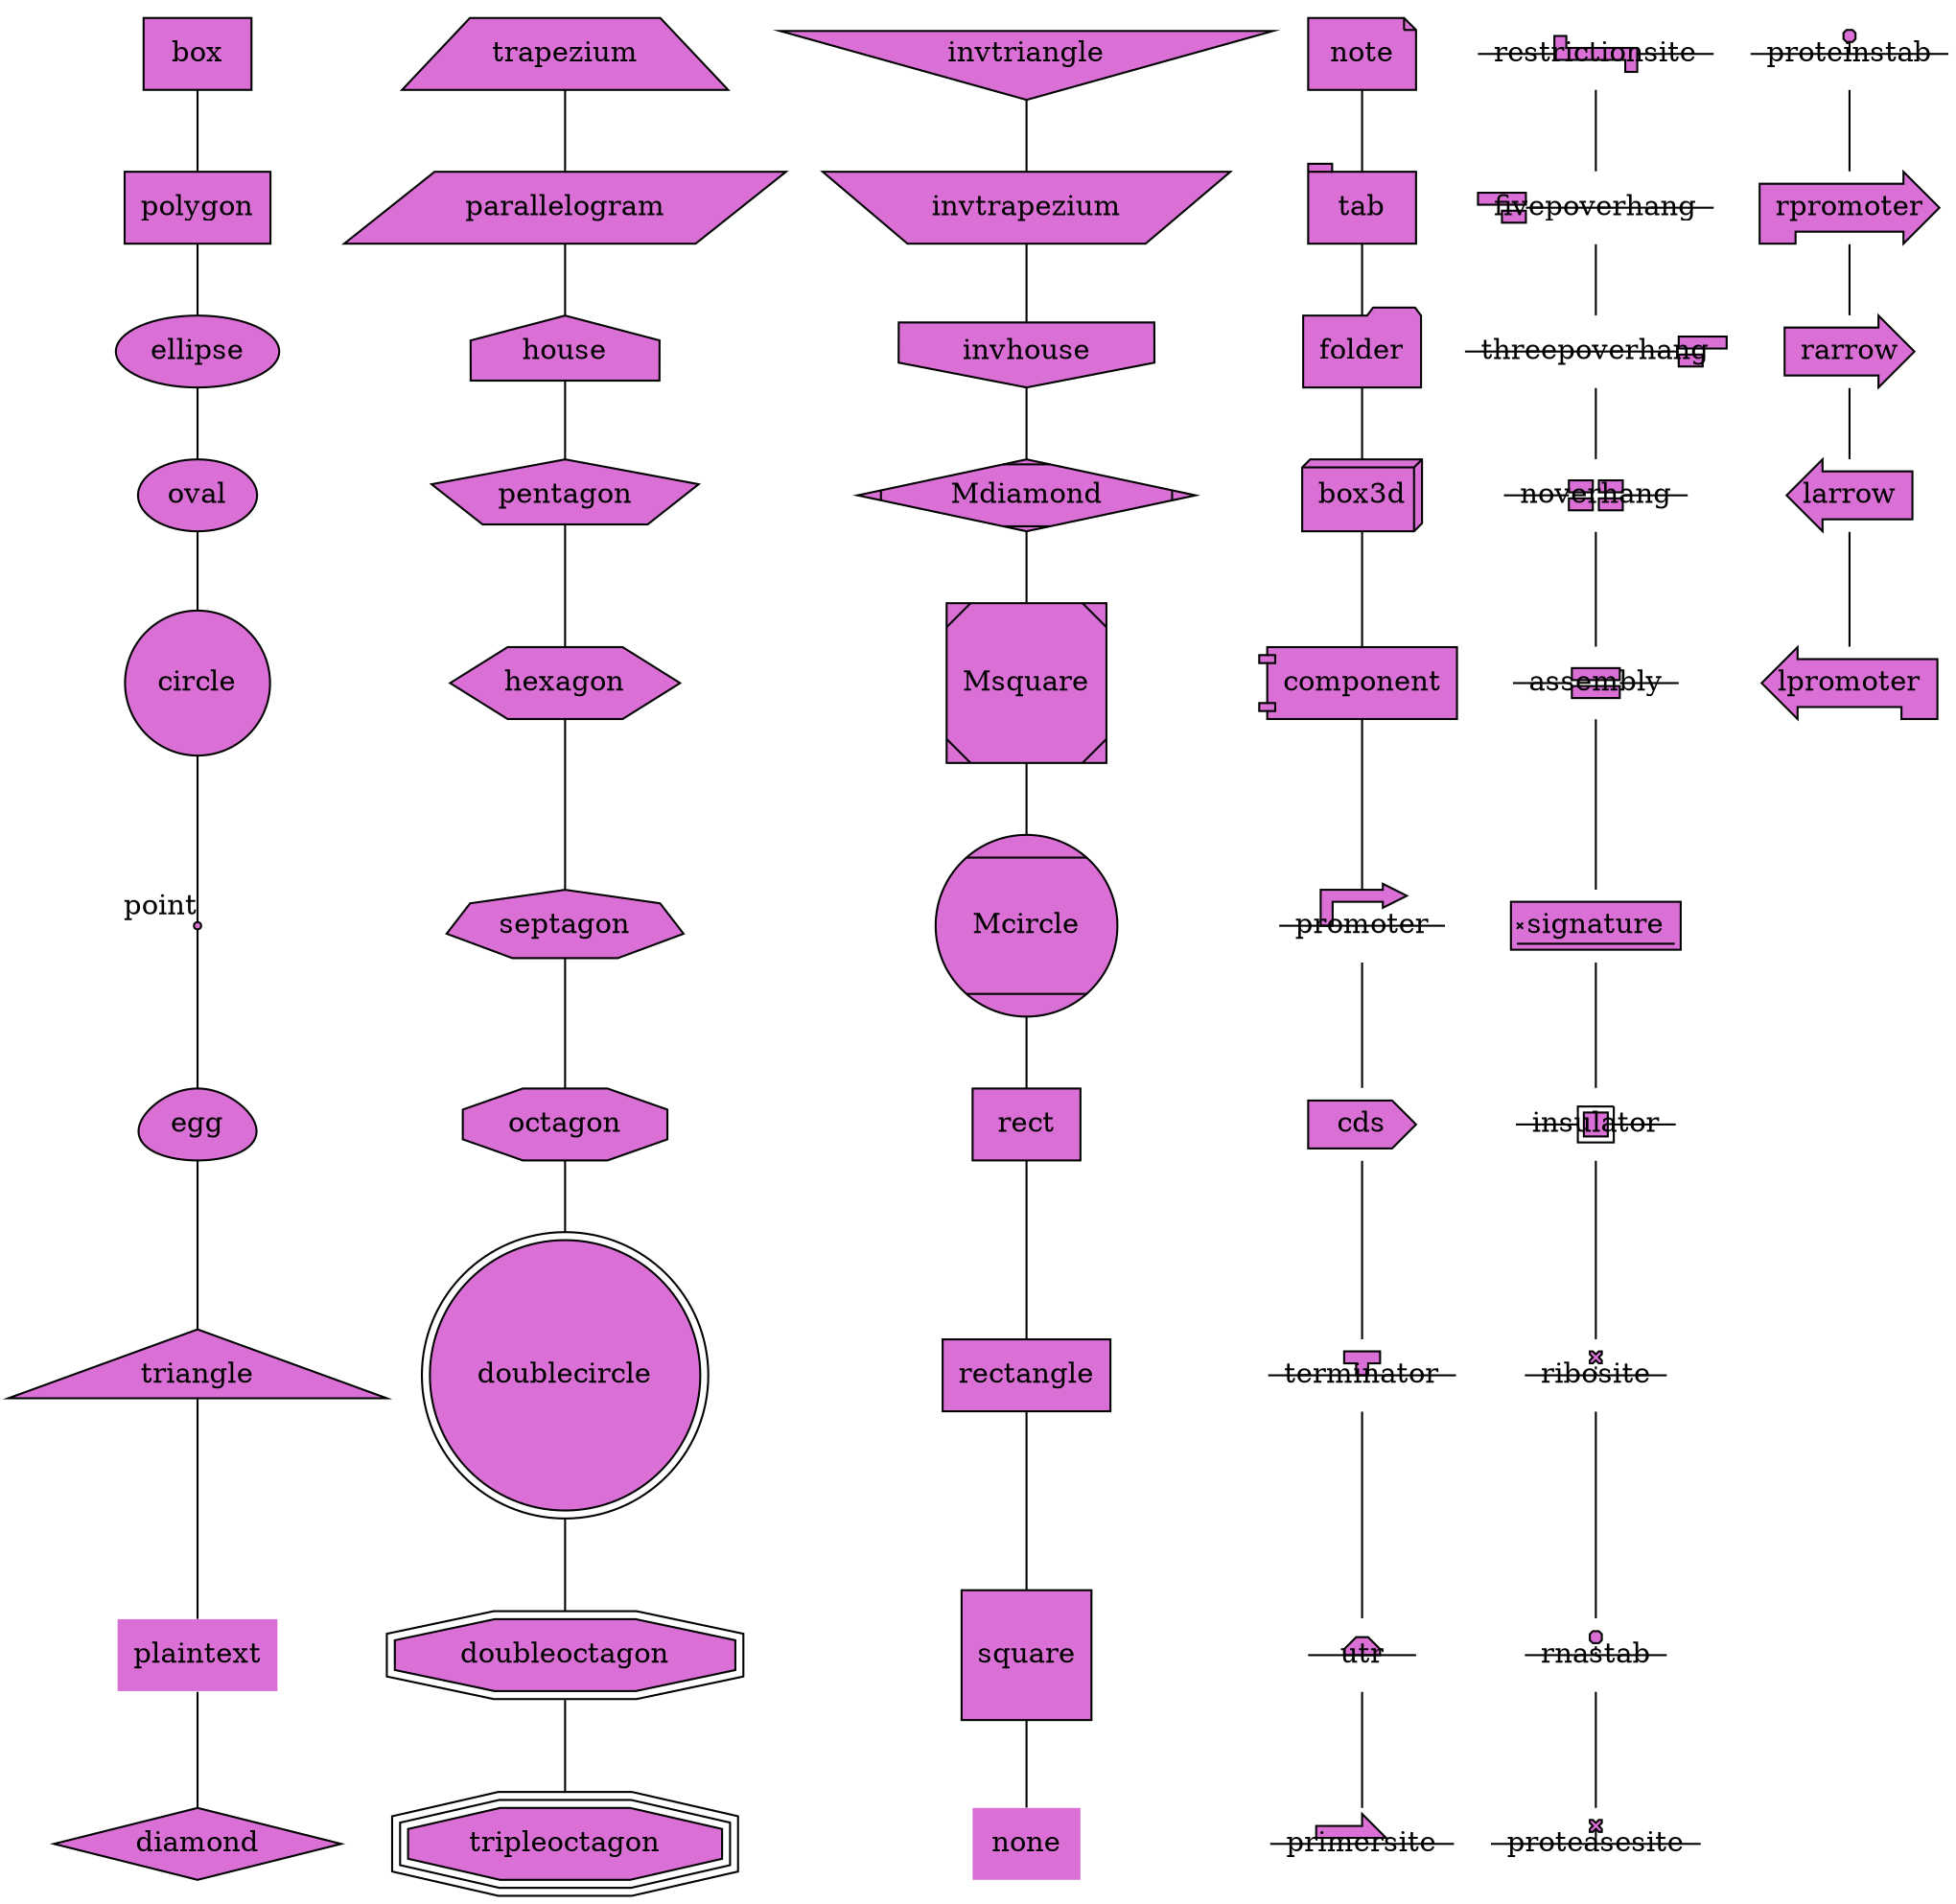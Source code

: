 digraph G {
  node[style="filled",fillcolor="orchid"];
  edge[arrowhead="none"];
  box[shape="box"];
  polygon[shape="polygon"];
  ellipse[shape="ellipse"];
  oval[shape="oval"];
  circle[shape="circle"];
  point[shape="point"];
  egg[shape="egg"];
  triangle[shape="triangle"];
  plaintext[shape="plaintext"];
  diamond[shape="diamond"];
  trapezium[shape="trapezium"];
  parallelogram[shape="parallelogram"];
  house[shape="house"];
  pentagon[shape="pentagon"];
  hexagon[shape="hexagon"];
  septagon[shape="septagon"];
  octagon[shape="octagon"];
  doublecircle[shape="doublecircle"];
  doubleoctagon[shape="doubleoctagon"];
  tripleoctagon[shape="tripleoctagon"];
  invtriangle[shape="invtriangle"];
  invtrapezium[shape="invtrapezium"];
  invhouse[shape="invhouse"];
  Mdiamond[shape="Mdiamond"];
  Msquare[shape="Msquare"];
  Mcircle[shape="Mcircle"];
  rect[shape="rect"];
  rectangle[shape="rectangle"];
  square[shape="square"];
  none[shape="none"];
  note[shape="note"];
  tab[shape="tab"];
  folder[shape="folder"];
  box3d[shape="box3d"];
  component[shape="component"];
  promoter[shape="promoter"];
  cds[shape="cds"];
  terminator[shape="terminator"];
  utr[shape="utr"];
  primersite[shape="primersite"];
  restrictionsite[shape="restrictionsite"];
  fivepoverhang[shape="fivepoverhang"];
  threepoverhang[shape="threepoverhang"];
  noverhang[shape="noverhang"];
  assembly[shape="assembly"];
  signature[shape="signature"];
  insulator[shape="insulator"];
  ribosite[shape="ribosite"];
  rnastab[shape="rnastab"];
  proteasesite[shape="proteasesite"];
  proteinstab[shape="proteinstab"];
  rpromoter[shape="rpromoter"];
  rarrow[shape="rarrow"];
  larrow[shape="larrow"];
  lpromoter[shape="lpromoter"];
  box -> polygon;
  polygon -> ellipse;
  ellipse -> oval;
  oval -> circle;
  circle -> point[headlabel="point"];
  point -> egg;
  egg -> triangle;
  triangle -> plaintext;
  plaintext -> diamond;
  trapezium -> parallelogram;
  parallelogram -> house;
  house -> pentagon;
  pentagon -> hexagon;
  hexagon -> septagon;
  septagon -> octagon;
  octagon -> doublecircle;
  doublecircle -> doubleoctagon;
  doubleoctagon -> tripleoctagon;
  invtriangle -> invtrapezium;
  invtrapezium -> invhouse;
  invhouse -> Mdiamond;
  Mdiamond -> Msquare;
  Msquare -> Mcircle;
  Mcircle -> rect;
  rect -> rectangle;
  rectangle -> square;
  square -> none;
  note -> tab;
  tab -> folder;
  folder -> box3d;
  box3d -> component;
  component -> promoter;
  promoter -> cds;
  cds -> terminator;
  terminator -> utr;
  utr -> primersite;
  restrictionsite -> fivepoverhang;
  fivepoverhang -> threepoverhang;
  threepoverhang -> noverhang;
  noverhang -> assembly;
  assembly -> signature;
  signature -> insulator;
  insulator -> ribosite;
  ribosite -> rnastab;
  rnastab -> proteasesite;
  proteinstab -> rpromoter;
  rpromoter -> rarrow;
  rarrow -> larrow;
  larrow -> lpromoter;
}
